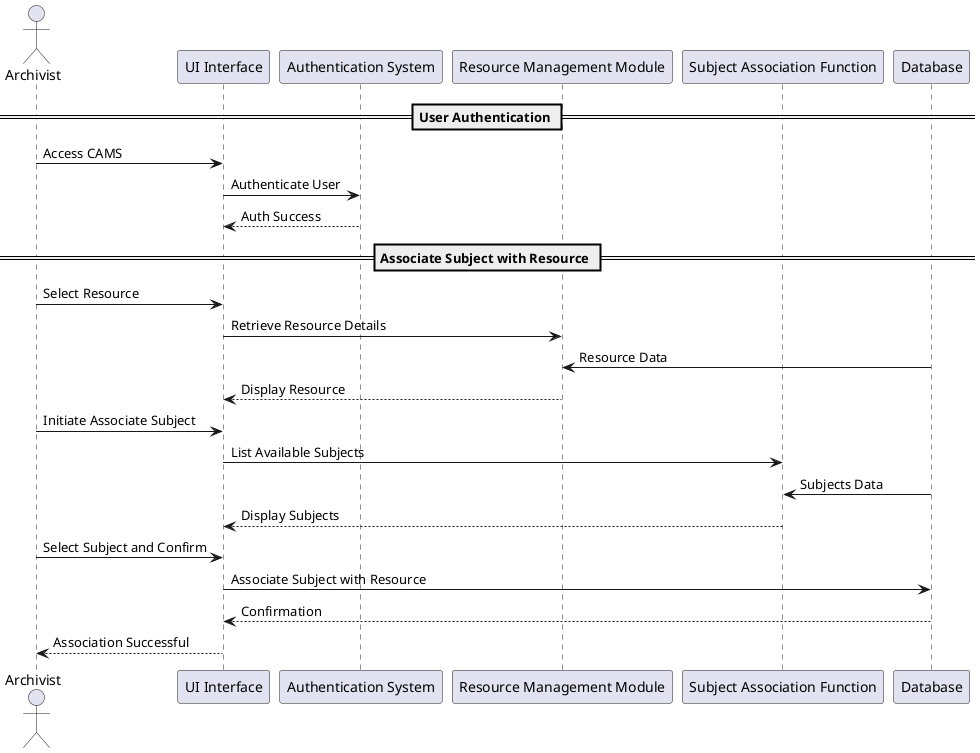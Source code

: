 @startuml
actor Archivist as user
participant "UI Interface" as ui
participant "Authentication System" as auth
participant "Resource Management Module" as resource
participant "Subject Association Function" as associate
participant "Database" as db

== User Authentication ==
user -> ui: Access CAMS
ui -> auth: Authenticate User
auth --> ui: Auth Success

== Associate Subject with Resource ==
user -> ui: Select Resource
ui -> resource: Retrieve Resource Details
db -> resource: Resource Data
resource --> ui: Display Resource
user -> ui: Initiate Associate Subject
ui -> associate: List Available Subjects
db -> associate: Subjects Data
associate --> ui: Display Subjects
user -> ui: Select Subject and Confirm
ui -> db: Associate Subject with Resource
db --> ui: Confirmation
ui --> user: Association Successful

@enduml
